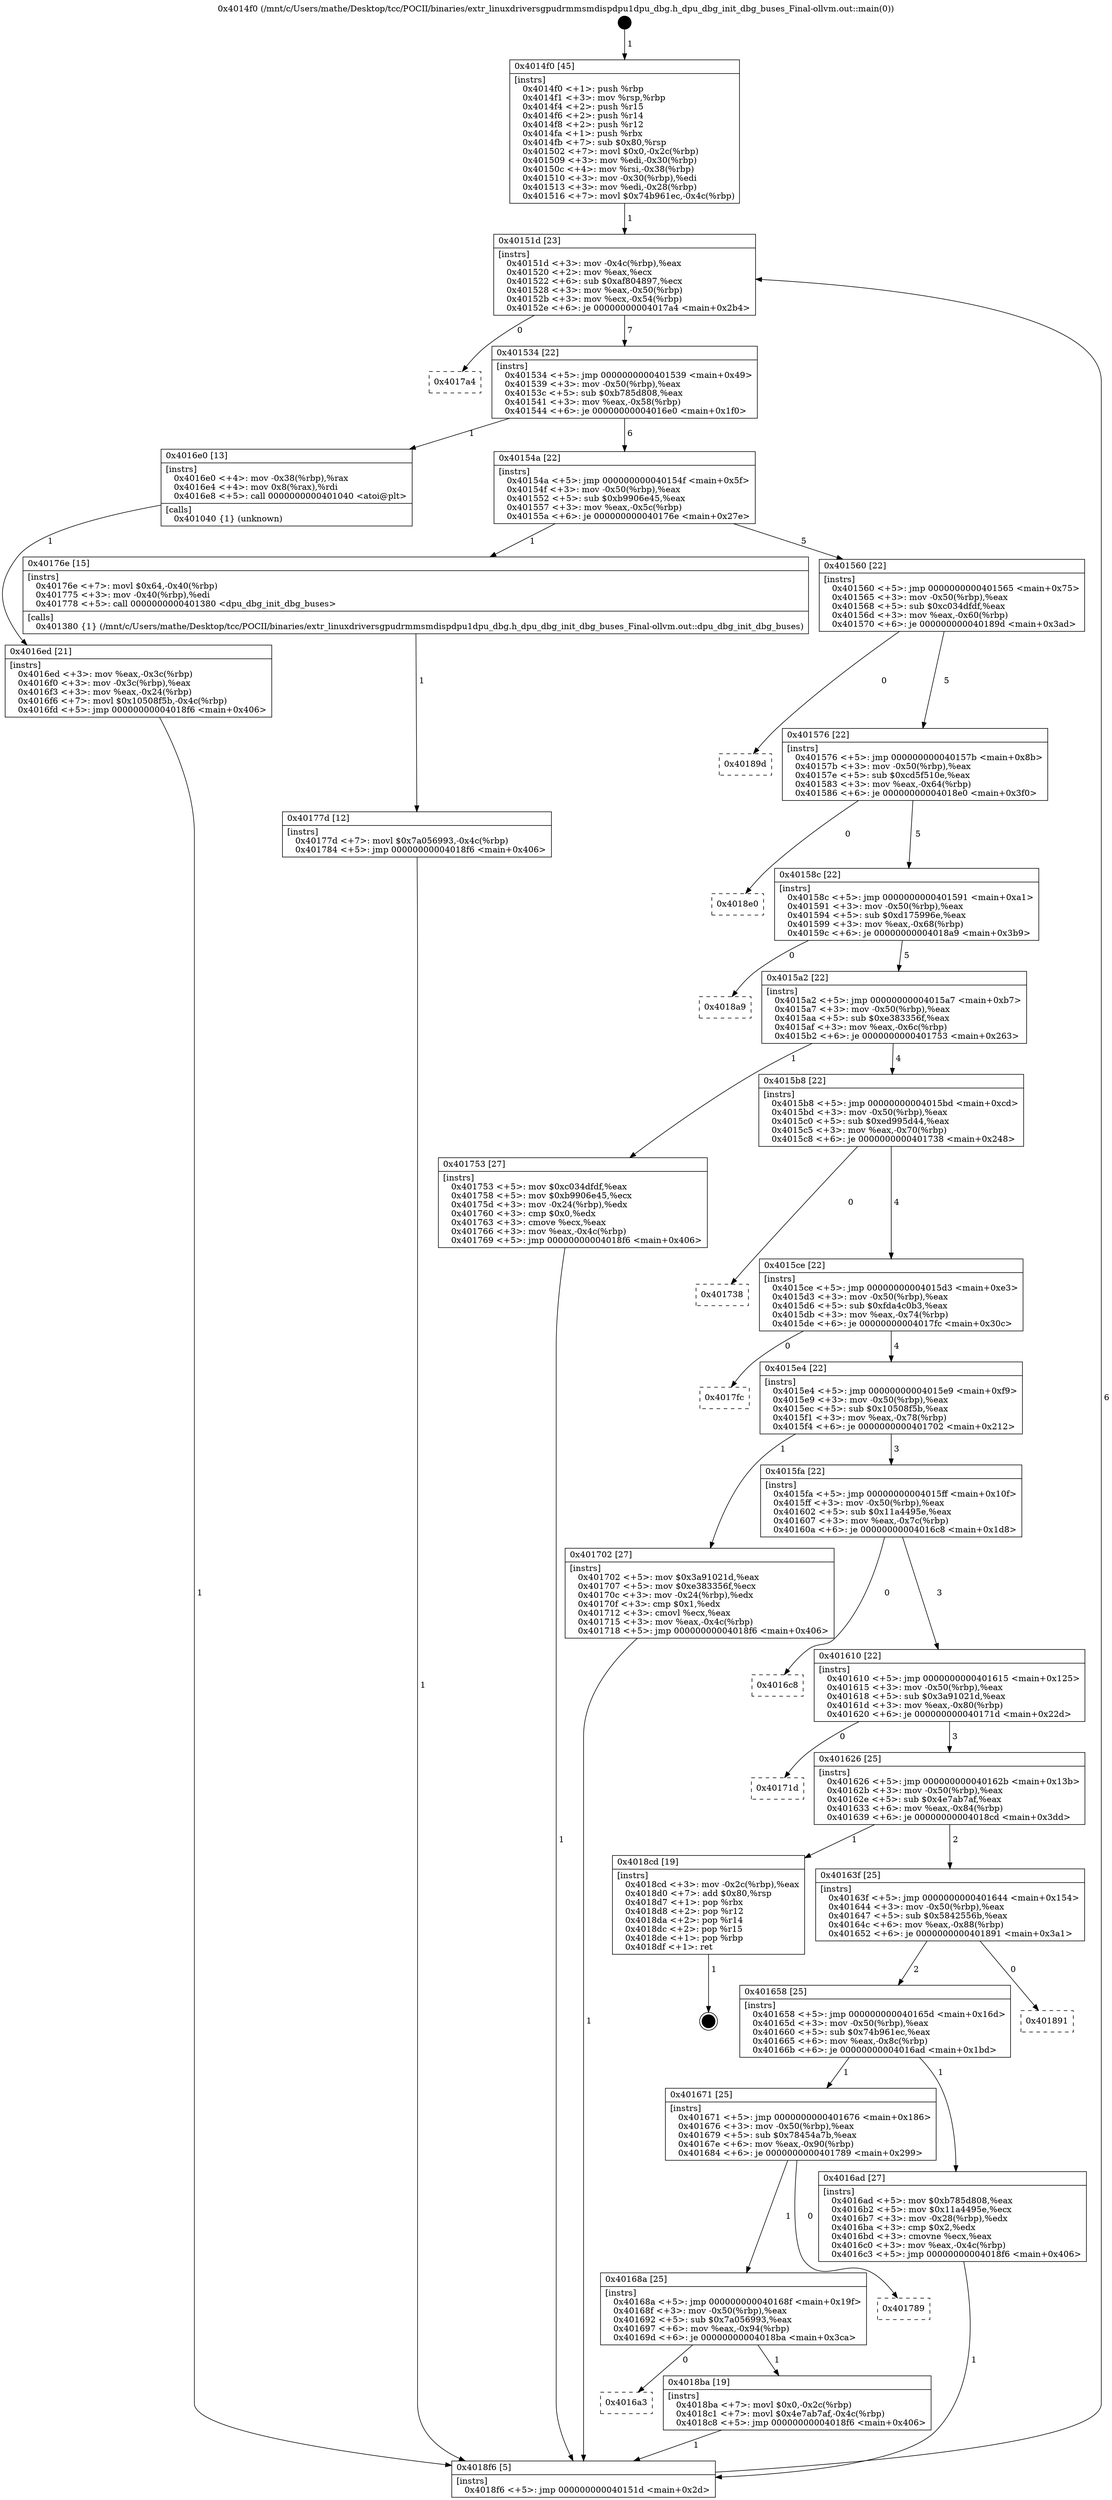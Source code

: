 digraph "0x4014f0" {
  label = "0x4014f0 (/mnt/c/Users/mathe/Desktop/tcc/POCII/binaries/extr_linuxdriversgpudrmmsmdispdpu1dpu_dbg.h_dpu_dbg_init_dbg_buses_Final-ollvm.out::main(0))"
  labelloc = "t"
  node[shape=record]

  Entry [label="",width=0.3,height=0.3,shape=circle,fillcolor=black,style=filled]
  "0x40151d" [label="{
     0x40151d [23]\l
     | [instrs]\l
     &nbsp;&nbsp;0x40151d \<+3\>: mov -0x4c(%rbp),%eax\l
     &nbsp;&nbsp;0x401520 \<+2\>: mov %eax,%ecx\l
     &nbsp;&nbsp;0x401522 \<+6\>: sub $0xaf804897,%ecx\l
     &nbsp;&nbsp;0x401528 \<+3\>: mov %eax,-0x50(%rbp)\l
     &nbsp;&nbsp;0x40152b \<+3\>: mov %ecx,-0x54(%rbp)\l
     &nbsp;&nbsp;0x40152e \<+6\>: je 00000000004017a4 \<main+0x2b4\>\l
  }"]
  "0x4017a4" [label="{
     0x4017a4\l
  }", style=dashed]
  "0x401534" [label="{
     0x401534 [22]\l
     | [instrs]\l
     &nbsp;&nbsp;0x401534 \<+5\>: jmp 0000000000401539 \<main+0x49\>\l
     &nbsp;&nbsp;0x401539 \<+3\>: mov -0x50(%rbp),%eax\l
     &nbsp;&nbsp;0x40153c \<+5\>: sub $0xb785d808,%eax\l
     &nbsp;&nbsp;0x401541 \<+3\>: mov %eax,-0x58(%rbp)\l
     &nbsp;&nbsp;0x401544 \<+6\>: je 00000000004016e0 \<main+0x1f0\>\l
  }"]
  Exit [label="",width=0.3,height=0.3,shape=circle,fillcolor=black,style=filled,peripheries=2]
  "0x4016e0" [label="{
     0x4016e0 [13]\l
     | [instrs]\l
     &nbsp;&nbsp;0x4016e0 \<+4\>: mov -0x38(%rbp),%rax\l
     &nbsp;&nbsp;0x4016e4 \<+4\>: mov 0x8(%rax),%rdi\l
     &nbsp;&nbsp;0x4016e8 \<+5\>: call 0000000000401040 \<atoi@plt\>\l
     | [calls]\l
     &nbsp;&nbsp;0x401040 \{1\} (unknown)\l
  }"]
  "0x40154a" [label="{
     0x40154a [22]\l
     | [instrs]\l
     &nbsp;&nbsp;0x40154a \<+5\>: jmp 000000000040154f \<main+0x5f\>\l
     &nbsp;&nbsp;0x40154f \<+3\>: mov -0x50(%rbp),%eax\l
     &nbsp;&nbsp;0x401552 \<+5\>: sub $0xb9906e45,%eax\l
     &nbsp;&nbsp;0x401557 \<+3\>: mov %eax,-0x5c(%rbp)\l
     &nbsp;&nbsp;0x40155a \<+6\>: je 000000000040176e \<main+0x27e\>\l
  }"]
  "0x4016a3" [label="{
     0x4016a3\l
  }", style=dashed]
  "0x40176e" [label="{
     0x40176e [15]\l
     | [instrs]\l
     &nbsp;&nbsp;0x40176e \<+7\>: movl $0x64,-0x40(%rbp)\l
     &nbsp;&nbsp;0x401775 \<+3\>: mov -0x40(%rbp),%edi\l
     &nbsp;&nbsp;0x401778 \<+5\>: call 0000000000401380 \<dpu_dbg_init_dbg_buses\>\l
     | [calls]\l
     &nbsp;&nbsp;0x401380 \{1\} (/mnt/c/Users/mathe/Desktop/tcc/POCII/binaries/extr_linuxdriversgpudrmmsmdispdpu1dpu_dbg.h_dpu_dbg_init_dbg_buses_Final-ollvm.out::dpu_dbg_init_dbg_buses)\l
  }"]
  "0x401560" [label="{
     0x401560 [22]\l
     | [instrs]\l
     &nbsp;&nbsp;0x401560 \<+5\>: jmp 0000000000401565 \<main+0x75\>\l
     &nbsp;&nbsp;0x401565 \<+3\>: mov -0x50(%rbp),%eax\l
     &nbsp;&nbsp;0x401568 \<+5\>: sub $0xc034dfdf,%eax\l
     &nbsp;&nbsp;0x40156d \<+3\>: mov %eax,-0x60(%rbp)\l
     &nbsp;&nbsp;0x401570 \<+6\>: je 000000000040189d \<main+0x3ad\>\l
  }"]
  "0x4018ba" [label="{
     0x4018ba [19]\l
     | [instrs]\l
     &nbsp;&nbsp;0x4018ba \<+7\>: movl $0x0,-0x2c(%rbp)\l
     &nbsp;&nbsp;0x4018c1 \<+7\>: movl $0x4e7ab7af,-0x4c(%rbp)\l
     &nbsp;&nbsp;0x4018c8 \<+5\>: jmp 00000000004018f6 \<main+0x406\>\l
  }"]
  "0x40189d" [label="{
     0x40189d\l
  }", style=dashed]
  "0x401576" [label="{
     0x401576 [22]\l
     | [instrs]\l
     &nbsp;&nbsp;0x401576 \<+5\>: jmp 000000000040157b \<main+0x8b\>\l
     &nbsp;&nbsp;0x40157b \<+3\>: mov -0x50(%rbp),%eax\l
     &nbsp;&nbsp;0x40157e \<+5\>: sub $0xcd5f510e,%eax\l
     &nbsp;&nbsp;0x401583 \<+3\>: mov %eax,-0x64(%rbp)\l
     &nbsp;&nbsp;0x401586 \<+6\>: je 00000000004018e0 \<main+0x3f0\>\l
  }"]
  "0x40168a" [label="{
     0x40168a [25]\l
     | [instrs]\l
     &nbsp;&nbsp;0x40168a \<+5\>: jmp 000000000040168f \<main+0x19f\>\l
     &nbsp;&nbsp;0x40168f \<+3\>: mov -0x50(%rbp),%eax\l
     &nbsp;&nbsp;0x401692 \<+5\>: sub $0x7a056993,%eax\l
     &nbsp;&nbsp;0x401697 \<+6\>: mov %eax,-0x94(%rbp)\l
     &nbsp;&nbsp;0x40169d \<+6\>: je 00000000004018ba \<main+0x3ca\>\l
  }"]
  "0x4018e0" [label="{
     0x4018e0\l
  }", style=dashed]
  "0x40158c" [label="{
     0x40158c [22]\l
     | [instrs]\l
     &nbsp;&nbsp;0x40158c \<+5\>: jmp 0000000000401591 \<main+0xa1\>\l
     &nbsp;&nbsp;0x401591 \<+3\>: mov -0x50(%rbp),%eax\l
     &nbsp;&nbsp;0x401594 \<+5\>: sub $0xd175996e,%eax\l
     &nbsp;&nbsp;0x401599 \<+3\>: mov %eax,-0x68(%rbp)\l
     &nbsp;&nbsp;0x40159c \<+6\>: je 00000000004018a9 \<main+0x3b9\>\l
  }"]
  "0x401789" [label="{
     0x401789\l
  }", style=dashed]
  "0x4018a9" [label="{
     0x4018a9\l
  }", style=dashed]
  "0x4015a2" [label="{
     0x4015a2 [22]\l
     | [instrs]\l
     &nbsp;&nbsp;0x4015a2 \<+5\>: jmp 00000000004015a7 \<main+0xb7\>\l
     &nbsp;&nbsp;0x4015a7 \<+3\>: mov -0x50(%rbp),%eax\l
     &nbsp;&nbsp;0x4015aa \<+5\>: sub $0xe383356f,%eax\l
     &nbsp;&nbsp;0x4015af \<+3\>: mov %eax,-0x6c(%rbp)\l
     &nbsp;&nbsp;0x4015b2 \<+6\>: je 0000000000401753 \<main+0x263\>\l
  }"]
  "0x40177d" [label="{
     0x40177d [12]\l
     | [instrs]\l
     &nbsp;&nbsp;0x40177d \<+7\>: movl $0x7a056993,-0x4c(%rbp)\l
     &nbsp;&nbsp;0x401784 \<+5\>: jmp 00000000004018f6 \<main+0x406\>\l
  }"]
  "0x401753" [label="{
     0x401753 [27]\l
     | [instrs]\l
     &nbsp;&nbsp;0x401753 \<+5\>: mov $0xc034dfdf,%eax\l
     &nbsp;&nbsp;0x401758 \<+5\>: mov $0xb9906e45,%ecx\l
     &nbsp;&nbsp;0x40175d \<+3\>: mov -0x24(%rbp),%edx\l
     &nbsp;&nbsp;0x401760 \<+3\>: cmp $0x0,%edx\l
     &nbsp;&nbsp;0x401763 \<+3\>: cmove %ecx,%eax\l
     &nbsp;&nbsp;0x401766 \<+3\>: mov %eax,-0x4c(%rbp)\l
     &nbsp;&nbsp;0x401769 \<+5\>: jmp 00000000004018f6 \<main+0x406\>\l
  }"]
  "0x4015b8" [label="{
     0x4015b8 [22]\l
     | [instrs]\l
     &nbsp;&nbsp;0x4015b8 \<+5\>: jmp 00000000004015bd \<main+0xcd\>\l
     &nbsp;&nbsp;0x4015bd \<+3\>: mov -0x50(%rbp),%eax\l
     &nbsp;&nbsp;0x4015c0 \<+5\>: sub $0xed995d44,%eax\l
     &nbsp;&nbsp;0x4015c5 \<+3\>: mov %eax,-0x70(%rbp)\l
     &nbsp;&nbsp;0x4015c8 \<+6\>: je 0000000000401738 \<main+0x248\>\l
  }"]
  "0x4016ed" [label="{
     0x4016ed [21]\l
     | [instrs]\l
     &nbsp;&nbsp;0x4016ed \<+3\>: mov %eax,-0x3c(%rbp)\l
     &nbsp;&nbsp;0x4016f0 \<+3\>: mov -0x3c(%rbp),%eax\l
     &nbsp;&nbsp;0x4016f3 \<+3\>: mov %eax,-0x24(%rbp)\l
     &nbsp;&nbsp;0x4016f6 \<+7\>: movl $0x10508f5b,-0x4c(%rbp)\l
     &nbsp;&nbsp;0x4016fd \<+5\>: jmp 00000000004018f6 \<main+0x406\>\l
  }"]
  "0x401738" [label="{
     0x401738\l
  }", style=dashed]
  "0x4015ce" [label="{
     0x4015ce [22]\l
     | [instrs]\l
     &nbsp;&nbsp;0x4015ce \<+5\>: jmp 00000000004015d3 \<main+0xe3\>\l
     &nbsp;&nbsp;0x4015d3 \<+3\>: mov -0x50(%rbp),%eax\l
     &nbsp;&nbsp;0x4015d6 \<+5\>: sub $0xfda4c0b3,%eax\l
     &nbsp;&nbsp;0x4015db \<+3\>: mov %eax,-0x74(%rbp)\l
     &nbsp;&nbsp;0x4015de \<+6\>: je 00000000004017fc \<main+0x30c\>\l
  }"]
  "0x4014f0" [label="{
     0x4014f0 [45]\l
     | [instrs]\l
     &nbsp;&nbsp;0x4014f0 \<+1\>: push %rbp\l
     &nbsp;&nbsp;0x4014f1 \<+3\>: mov %rsp,%rbp\l
     &nbsp;&nbsp;0x4014f4 \<+2\>: push %r15\l
     &nbsp;&nbsp;0x4014f6 \<+2\>: push %r14\l
     &nbsp;&nbsp;0x4014f8 \<+2\>: push %r12\l
     &nbsp;&nbsp;0x4014fa \<+1\>: push %rbx\l
     &nbsp;&nbsp;0x4014fb \<+7\>: sub $0x80,%rsp\l
     &nbsp;&nbsp;0x401502 \<+7\>: movl $0x0,-0x2c(%rbp)\l
     &nbsp;&nbsp;0x401509 \<+3\>: mov %edi,-0x30(%rbp)\l
     &nbsp;&nbsp;0x40150c \<+4\>: mov %rsi,-0x38(%rbp)\l
     &nbsp;&nbsp;0x401510 \<+3\>: mov -0x30(%rbp),%edi\l
     &nbsp;&nbsp;0x401513 \<+3\>: mov %edi,-0x28(%rbp)\l
     &nbsp;&nbsp;0x401516 \<+7\>: movl $0x74b961ec,-0x4c(%rbp)\l
  }"]
  "0x4017fc" [label="{
     0x4017fc\l
  }", style=dashed]
  "0x4015e4" [label="{
     0x4015e4 [22]\l
     | [instrs]\l
     &nbsp;&nbsp;0x4015e4 \<+5\>: jmp 00000000004015e9 \<main+0xf9\>\l
     &nbsp;&nbsp;0x4015e9 \<+3\>: mov -0x50(%rbp),%eax\l
     &nbsp;&nbsp;0x4015ec \<+5\>: sub $0x10508f5b,%eax\l
     &nbsp;&nbsp;0x4015f1 \<+3\>: mov %eax,-0x78(%rbp)\l
     &nbsp;&nbsp;0x4015f4 \<+6\>: je 0000000000401702 \<main+0x212\>\l
  }"]
  "0x4018f6" [label="{
     0x4018f6 [5]\l
     | [instrs]\l
     &nbsp;&nbsp;0x4018f6 \<+5\>: jmp 000000000040151d \<main+0x2d\>\l
  }"]
  "0x401702" [label="{
     0x401702 [27]\l
     | [instrs]\l
     &nbsp;&nbsp;0x401702 \<+5\>: mov $0x3a91021d,%eax\l
     &nbsp;&nbsp;0x401707 \<+5\>: mov $0xe383356f,%ecx\l
     &nbsp;&nbsp;0x40170c \<+3\>: mov -0x24(%rbp),%edx\l
     &nbsp;&nbsp;0x40170f \<+3\>: cmp $0x1,%edx\l
     &nbsp;&nbsp;0x401712 \<+3\>: cmovl %ecx,%eax\l
     &nbsp;&nbsp;0x401715 \<+3\>: mov %eax,-0x4c(%rbp)\l
     &nbsp;&nbsp;0x401718 \<+5\>: jmp 00000000004018f6 \<main+0x406\>\l
  }"]
  "0x4015fa" [label="{
     0x4015fa [22]\l
     | [instrs]\l
     &nbsp;&nbsp;0x4015fa \<+5\>: jmp 00000000004015ff \<main+0x10f\>\l
     &nbsp;&nbsp;0x4015ff \<+3\>: mov -0x50(%rbp),%eax\l
     &nbsp;&nbsp;0x401602 \<+5\>: sub $0x11a4495e,%eax\l
     &nbsp;&nbsp;0x401607 \<+3\>: mov %eax,-0x7c(%rbp)\l
     &nbsp;&nbsp;0x40160a \<+6\>: je 00000000004016c8 \<main+0x1d8\>\l
  }"]
  "0x401671" [label="{
     0x401671 [25]\l
     | [instrs]\l
     &nbsp;&nbsp;0x401671 \<+5\>: jmp 0000000000401676 \<main+0x186\>\l
     &nbsp;&nbsp;0x401676 \<+3\>: mov -0x50(%rbp),%eax\l
     &nbsp;&nbsp;0x401679 \<+5\>: sub $0x78454a7b,%eax\l
     &nbsp;&nbsp;0x40167e \<+6\>: mov %eax,-0x90(%rbp)\l
     &nbsp;&nbsp;0x401684 \<+6\>: je 0000000000401789 \<main+0x299\>\l
  }"]
  "0x4016c8" [label="{
     0x4016c8\l
  }", style=dashed]
  "0x401610" [label="{
     0x401610 [22]\l
     | [instrs]\l
     &nbsp;&nbsp;0x401610 \<+5\>: jmp 0000000000401615 \<main+0x125\>\l
     &nbsp;&nbsp;0x401615 \<+3\>: mov -0x50(%rbp),%eax\l
     &nbsp;&nbsp;0x401618 \<+5\>: sub $0x3a91021d,%eax\l
     &nbsp;&nbsp;0x40161d \<+3\>: mov %eax,-0x80(%rbp)\l
     &nbsp;&nbsp;0x401620 \<+6\>: je 000000000040171d \<main+0x22d\>\l
  }"]
  "0x4016ad" [label="{
     0x4016ad [27]\l
     | [instrs]\l
     &nbsp;&nbsp;0x4016ad \<+5\>: mov $0xb785d808,%eax\l
     &nbsp;&nbsp;0x4016b2 \<+5\>: mov $0x11a4495e,%ecx\l
     &nbsp;&nbsp;0x4016b7 \<+3\>: mov -0x28(%rbp),%edx\l
     &nbsp;&nbsp;0x4016ba \<+3\>: cmp $0x2,%edx\l
     &nbsp;&nbsp;0x4016bd \<+3\>: cmovne %ecx,%eax\l
     &nbsp;&nbsp;0x4016c0 \<+3\>: mov %eax,-0x4c(%rbp)\l
     &nbsp;&nbsp;0x4016c3 \<+5\>: jmp 00000000004018f6 \<main+0x406\>\l
  }"]
  "0x40171d" [label="{
     0x40171d\l
  }", style=dashed]
  "0x401626" [label="{
     0x401626 [25]\l
     | [instrs]\l
     &nbsp;&nbsp;0x401626 \<+5\>: jmp 000000000040162b \<main+0x13b\>\l
     &nbsp;&nbsp;0x40162b \<+3\>: mov -0x50(%rbp),%eax\l
     &nbsp;&nbsp;0x40162e \<+5\>: sub $0x4e7ab7af,%eax\l
     &nbsp;&nbsp;0x401633 \<+6\>: mov %eax,-0x84(%rbp)\l
     &nbsp;&nbsp;0x401639 \<+6\>: je 00000000004018cd \<main+0x3dd\>\l
  }"]
  "0x401658" [label="{
     0x401658 [25]\l
     | [instrs]\l
     &nbsp;&nbsp;0x401658 \<+5\>: jmp 000000000040165d \<main+0x16d\>\l
     &nbsp;&nbsp;0x40165d \<+3\>: mov -0x50(%rbp),%eax\l
     &nbsp;&nbsp;0x401660 \<+5\>: sub $0x74b961ec,%eax\l
     &nbsp;&nbsp;0x401665 \<+6\>: mov %eax,-0x8c(%rbp)\l
     &nbsp;&nbsp;0x40166b \<+6\>: je 00000000004016ad \<main+0x1bd\>\l
  }"]
  "0x4018cd" [label="{
     0x4018cd [19]\l
     | [instrs]\l
     &nbsp;&nbsp;0x4018cd \<+3\>: mov -0x2c(%rbp),%eax\l
     &nbsp;&nbsp;0x4018d0 \<+7\>: add $0x80,%rsp\l
     &nbsp;&nbsp;0x4018d7 \<+1\>: pop %rbx\l
     &nbsp;&nbsp;0x4018d8 \<+2\>: pop %r12\l
     &nbsp;&nbsp;0x4018da \<+2\>: pop %r14\l
     &nbsp;&nbsp;0x4018dc \<+2\>: pop %r15\l
     &nbsp;&nbsp;0x4018de \<+1\>: pop %rbp\l
     &nbsp;&nbsp;0x4018df \<+1\>: ret\l
  }"]
  "0x40163f" [label="{
     0x40163f [25]\l
     | [instrs]\l
     &nbsp;&nbsp;0x40163f \<+5\>: jmp 0000000000401644 \<main+0x154\>\l
     &nbsp;&nbsp;0x401644 \<+3\>: mov -0x50(%rbp),%eax\l
     &nbsp;&nbsp;0x401647 \<+5\>: sub $0x5842556b,%eax\l
     &nbsp;&nbsp;0x40164c \<+6\>: mov %eax,-0x88(%rbp)\l
     &nbsp;&nbsp;0x401652 \<+6\>: je 0000000000401891 \<main+0x3a1\>\l
  }"]
  "0x401891" [label="{
     0x401891\l
  }", style=dashed]
  Entry -> "0x4014f0" [label=" 1"]
  "0x40151d" -> "0x4017a4" [label=" 0"]
  "0x40151d" -> "0x401534" [label=" 7"]
  "0x4018cd" -> Exit [label=" 1"]
  "0x401534" -> "0x4016e0" [label=" 1"]
  "0x401534" -> "0x40154a" [label=" 6"]
  "0x4018ba" -> "0x4018f6" [label=" 1"]
  "0x40154a" -> "0x40176e" [label=" 1"]
  "0x40154a" -> "0x401560" [label=" 5"]
  "0x40168a" -> "0x4016a3" [label=" 0"]
  "0x401560" -> "0x40189d" [label=" 0"]
  "0x401560" -> "0x401576" [label=" 5"]
  "0x40168a" -> "0x4018ba" [label=" 1"]
  "0x401576" -> "0x4018e0" [label=" 0"]
  "0x401576" -> "0x40158c" [label=" 5"]
  "0x401671" -> "0x40168a" [label=" 1"]
  "0x40158c" -> "0x4018a9" [label=" 0"]
  "0x40158c" -> "0x4015a2" [label=" 5"]
  "0x401671" -> "0x401789" [label=" 0"]
  "0x4015a2" -> "0x401753" [label=" 1"]
  "0x4015a2" -> "0x4015b8" [label=" 4"]
  "0x40177d" -> "0x4018f6" [label=" 1"]
  "0x4015b8" -> "0x401738" [label=" 0"]
  "0x4015b8" -> "0x4015ce" [label=" 4"]
  "0x40176e" -> "0x40177d" [label=" 1"]
  "0x4015ce" -> "0x4017fc" [label=" 0"]
  "0x4015ce" -> "0x4015e4" [label=" 4"]
  "0x401753" -> "0x4018f6" [label=" 1"]
  "0x4015e4" -> "0x401702" [label=" 1"]
  "0x4015e4" -> "0x4015fa" [label=" 3"]
  "0x401702" -> "0x4018f6" [label=" 1"]
  "0x4015fa" -> "0x4016c8" [label=" 0"]
  "0x4015fa" -> "0x401610" [label=" 3"]
  "0x4016ed" -> "0x4018f6" [label=" 1"]
  "0x401610" -> "0x40171d" [label=" 0"]
  "0x401610" -> "0x401626" [label=" 3"]
  "0x4016e0" -> "0x4016ed" [label=" 1"]
  "0x401626" -> "0x4018cd" [label=" 1"]
  "0x401626" -> "0x40163f" [label=" 2"]
  "0x4014f0" -> "0x40151d" [label=" 1"]
  "0x40163f" -> "0x401891" [label=" 0"]
  "0x40163f" -> "0x401658" [label=" 2"]
  "0x4018f6" -> "0x40151d" [label=" 6"]
  "0x401658" -> "0x4016ad" [label=" 1"]
  "0x401658" -> "0x401671" [label=" 1"]
  "0x4016ad" -> "0x4018f6" [label=" 1"]
}
